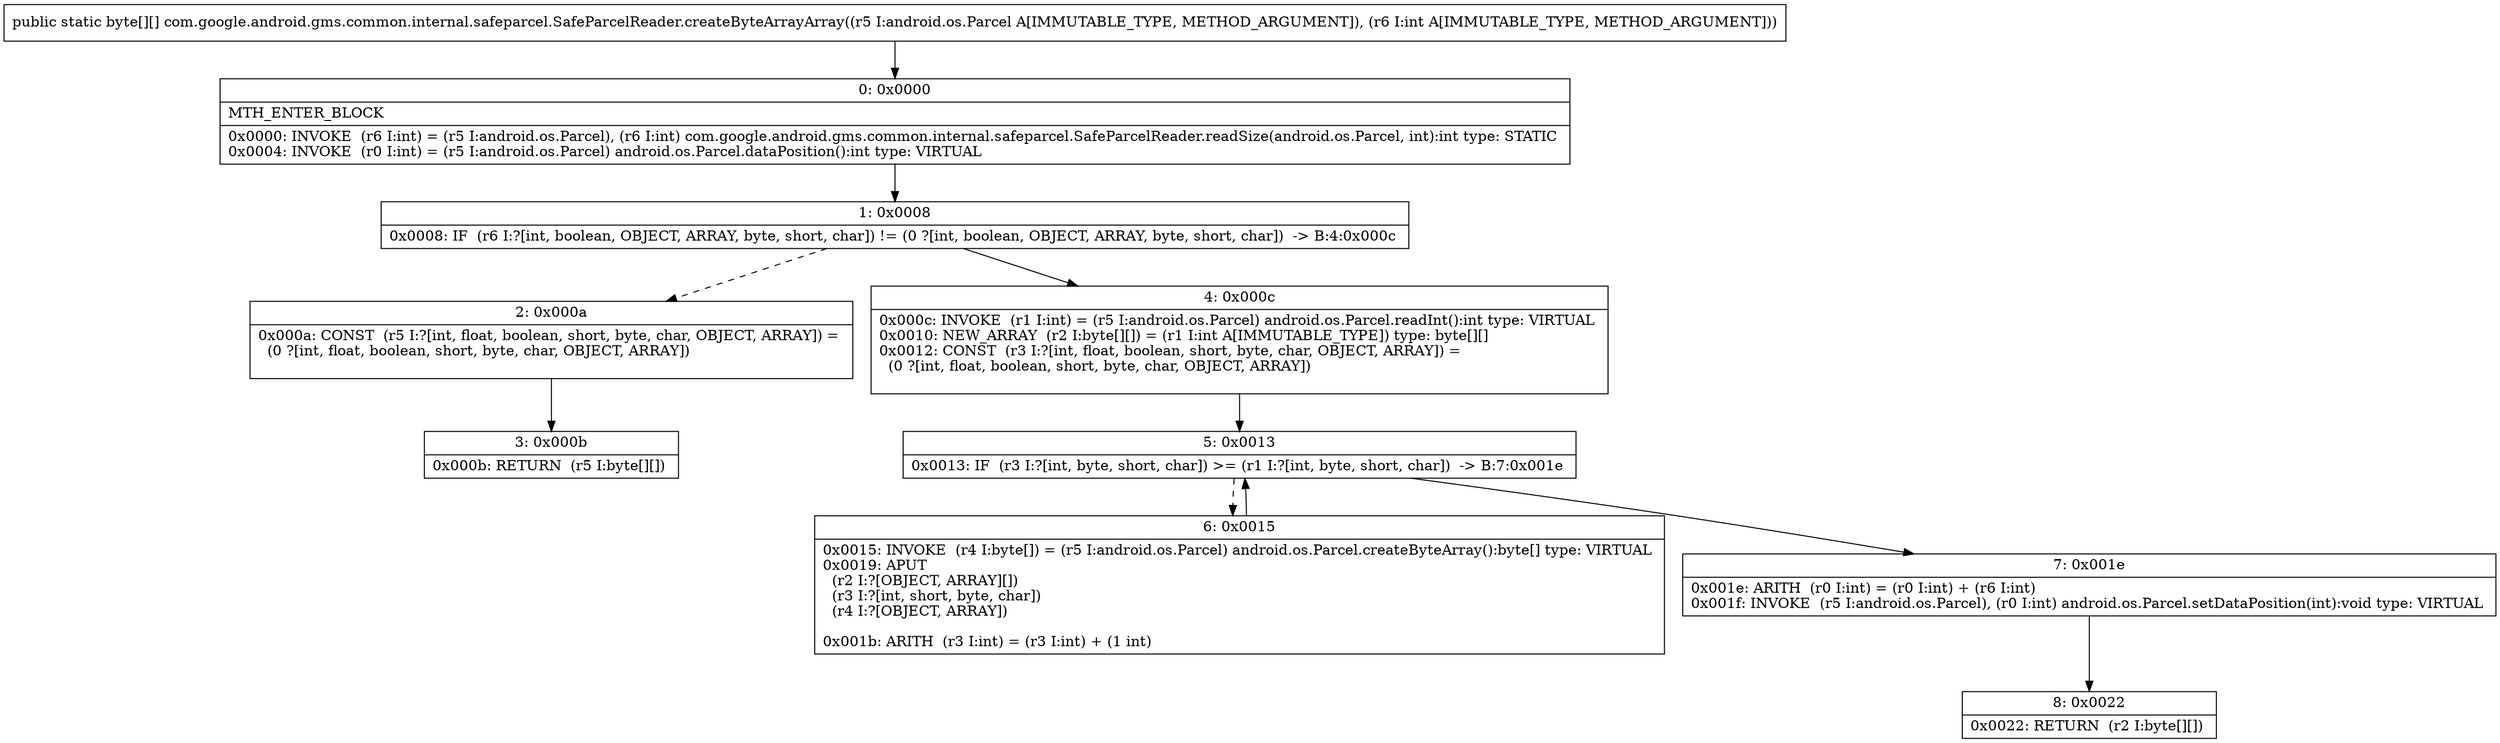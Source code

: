 digraph "CFG forcom.google.android.gms.common.internal.safeparcel.SafeParcelReader.createByteArrayArray(Landroid\/os\/Parcel;I)[[B" {
Node_0 [shape=record,label="{0\:\ 0x0000|MTH_ENTER_BLOCK\l|0x0000: INVOKE  (r6 I:int) = (r5 I:android.os.Parcel), (r6 I:int) com.google.android.gms.common.internal.safeparcel.SafeParcelReader.readSize(android.os.Parcel, int):int type: STATIC \l0x0004: INVOKE  (r0 I:int) = (r5 I:android.os.Parcel) android.os.Parcel.dataPosition():int type: VIRTUAL \l}"];
Node_1 [shape=record,label="{1\:\ 0x0008|0x0008: IF  (r6 I:?[int, boolean, OBJECT, ARRAY, byte, short, char]) != (0 ?[int, boolean, OBJECT, ARRAY, byte, short, char])  \-\> B:4:0x000c \l}"];
Node_2 [shape=record,label="{2\:\ 0x000a|0x000a: CONST  (r5 I:?[int, float, boolean, short, byte, char, OBJECT, ARRAY]) = \l  (0 ?[int, float, boolean, short, byte, char, OBJECT, ARRAY])\l \l}"];
Node_3 [shape=record,label="{3\:\ 0x000b|0x000b: RETURN  (r5 I:byte[][]) \l}"];
Node_4 [shape=record,label="{4\:\ 0x000c|0x000c: INVOKE  (r1 I:int) = (r5 I:android.os.Parcel) android.os.Parcel.readInt():int type: VIRTUAL \l0x0010: NEW_ARRAY  (r2 I:byte[][]) = (r1 I:int A[IMMUTABLE_TYPE]) type: byte[][] \l0x0012: CONST  (r3 I:?[int, float, boolean, short, byte, char, OBJECT, ARRAY]) = \l  (0 ?[int, float, boolean, short, byte, char, OBJECT, ARRAY])\l \l}"];
Node_5 [shape=record,label="{5\:\ 0x0013|0x0013: IF  (r3 I:?[int, byte, short, char]) \>= (r1 I:?[int, byte, short, char])  \-\> B:7:0x001e \l}"];
Node_6 [shape=record,label="{6\:\ 0x0015|0x0015: INVOKE  (r4 I:byte[]) = (r5 I:android.os.Parcel) android.os.Parcel.createByteArray():byte[] type: VIRTUAL \l0x0019: APUT  \l  (r2 I:?[OBJECT, ARRAY][])\l  (r3 I:?[int, short, byte, char])\l  (r4 I:?[OBJECT, ARRAY])\l \l0x001b: ARITH  (r3 I:int) = (r3 I:int) + (1 int) \l}"];
Node_7 [shape=record,label="{7\:\ 0x001e|0x001e: ARITH  (r0 I:int) = (r0 I:int) + (r6 I:int) \l0x001f: INVOKE  (r5 I:android.os.Parcel), (r0 I:int) android.os.Parcel.setDataPosition(int):void type: VIRTUAL \l}"];
Node_8 [shape=record,label="{8\:\ 0x0022|0x0022: RETURN  (r2 I:byte[][]) \l}"];
MethodNode[shape=record,label="{public static byte[][] com.google.android.gms.common.internal.safeparcel.SafeParcelReader.createByteArrayArray((r5 I:android.os.Parcel A[IMMUTABLE_TYPE, METHOD_ARGUMENT]), (r6 I:int A[IMMUTABLE_TYPE, METHOD_ARGUMENT])) }"];
MethodNode -> Node_0;
Node_0 -> Node_1;
Node_1 -> Node_2[style=dashed];
Node_1 -> Node_4;
Node_2 -> Node_3;
Node_4 -> Node_5;
Node_5 -> Node_6[style=dashed];
Node_5 -> Node_7;
Node_6 -> Node_5;
Node_7 -> Node_8;
}


